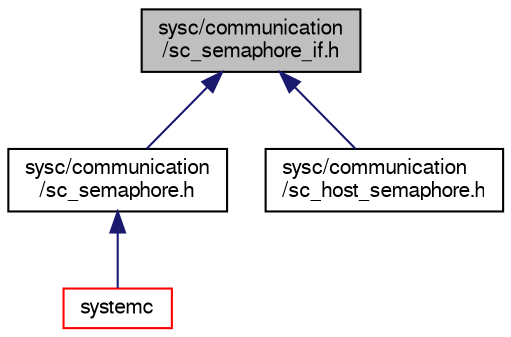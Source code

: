 digraph "sysc/communication/sc_semaphore_if.h"
{
  edge [fontname="FreeSans",fontsize="10",labelfontname="FreeSans",labelfontsize="10"];
  node [fontname="FreeSans",fontsize="10",shape=record];
  Node7 [label="sysc/communication\l/sc_semaphore_if.h",height=0.2,width=0.4,color="black", fillcolor="grey75", style="filled", fontcolor="black"];
  Node7 -> Node8 [dir="back",color="midnightblue",fontsize="10",style="solid",fontname="FreeSans"];
  Node8 [label="sysc/communication\l/sc_semaphore.h",height=0.2,width=0.4,color="black", fillcolor="white", style="filled",URL="$a00053.html"];
  Node8 -> Node9 [dir="back",color="midnightblue",fontsize="10",style="solid",fontname="FreeSans"];
  Node9 [label="systemc",height=0.2,width=0.4,color="red", fillcolor="white", style="filled",URL="$a00401.html"];
  Node7 -> Node11 [dir="back",color="midnightblue",fontsize="10",style="solid",fontname="FreeSans"];
  Node11 [label="sysc/communication\l/sc_host_semaphore.h",height=0.2,width=0.4,color="black", fillcolor="white", style="filled",URL="$a00035.html"];
}
